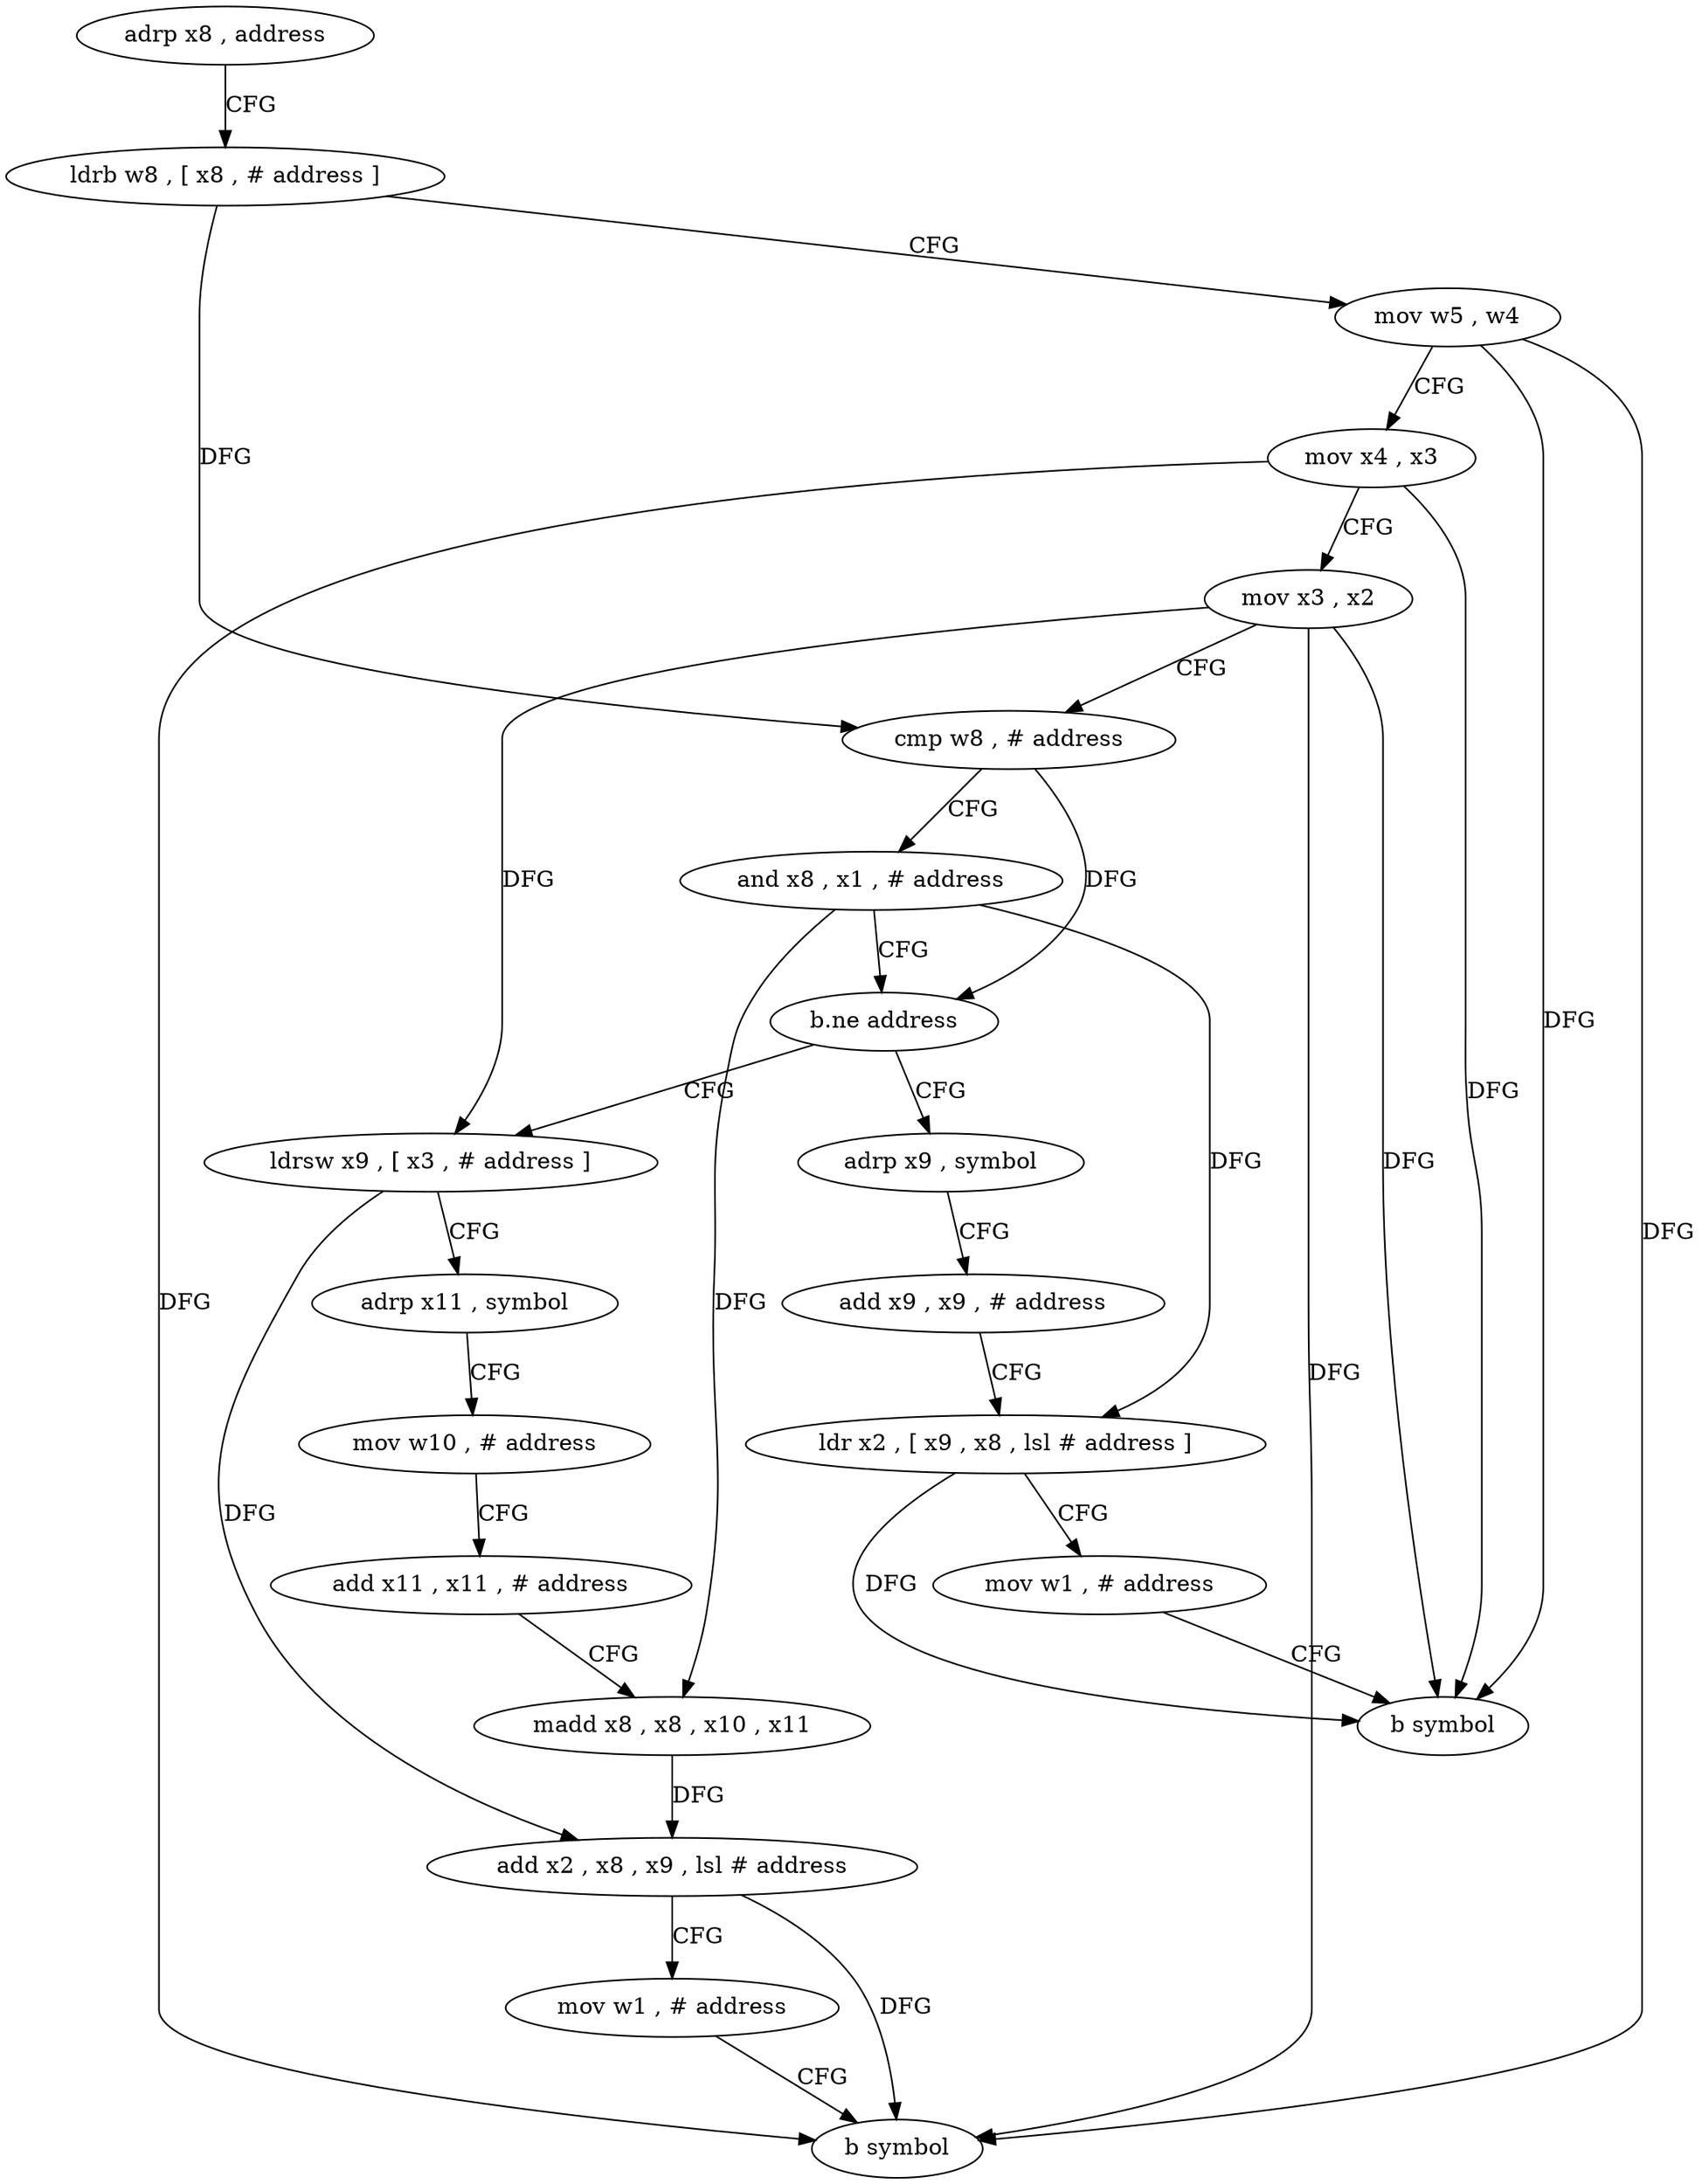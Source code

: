 digraph "func" {
"4233396" [label = "adrp x8 , address" ]
"4233400" [label = "ldrb w8 , [ x8 , # address ]" ]
"4233404" [label = "mov w5 , w4" ]
"4233408" [label = "mov x4 , x3" ]
"4233412" [label = "mov x3 , x2" ]
"4233416" [label = "cmp w8 , # address" ]
"4233420" [label = "and x8 , x1 , # address" ]
"4233424" [label = "b.ne address" ]
"4233460" [label = "adrp x9 , symbol" ]
"4233428" [label = "ldrsw x9 , [ x3 , # address ]" ]
"4233464" [label = "add x9 , x9 , # address" ]
"4233468" [label = "ldr x2 , [ x9 , x8 , lsl # address ]" ]
"4233472" [label = "mov w1 , # address" ]
"4233476" [label = "b symbol" ]
"4233432" [label = "adrp x11 , symbol" ]
"4233436" [label = "mov w10 , # address" ]
"4233440" [label = "add x11 , x11 , # address" ]
"4233444" [label = "madd x8 , x8 , x10 , x11" ]
"4233448" [label = "add x2 , x8 , x9 , lsl # address" ]
"4233452" [label = "mov w1 , # address" ]
"4233456" [label = "b symbol" ]
"4233396" -> "4233400" [ label = "CFG" ]
"4233400" -> "4233404" [ label = "CFG" ]
"4233400" -> "4233416" [ label = "DFG" ]
"4233404" -> "4233408" [ label = "CFG" ]
"4233404" -> "4233476" [ label = "DFG" ]
"4233404" -> "4233456" [ label = "DFG" ]
"4233408" -> "4233412" [ label = "CFG" ]
"4233408" -> "4233476" [ label = "DFG" ]
"4233408" -> "4233456" [ label = "DFG" ]
"4233412" -> "4233416" [ label = "CFG" ]
"4233412" -> "4233476" [ label = "DFG" ]
"4233412" -> "4233428" [ label = "DFG" ]
"4233412" -> "4233456" [ label = "DFG" ]
"4233416" -> "4233420" [ label = "CFG" ]
"4233416" -> "4233424" [ label = "DFG" ]
"4233420" -> "4233424" [ label = "CFG" ]
"4233420" -> "4233468" [ label = "DFG" ]
"4233420" -> "4233444" [ label = "DFG" ]
"4233424" -> "4233460" [ label = "CFG" ]
"4233424" -> "4233428" [ label = "CFG" ]
"4233460" -> "4233464" [ label = "CFG" ]
"4233428" -> "4233432" [ label = "CFG" ]
"4233428" -> "4233448" [ label = "DFG" ]
"4233464" -> "4233468" [ label = "CFG" ]
"4233468" -> "4233472" [ label = "CFG" ]
"4233468" -> "4233476" [ label = "DFG" ]
"4233472" -> "4233476" [ label = "CFG" ]
"4233432" -> "4233436" [ label = "CFG" ]
"4233436" -> "4233440" [ label = "CFG" ]
"4233440" -> "4233444" [ label = "CFG" ]
"4233444" -> "4233448" [ label = "DFG" ]
"4233448" -> "4233452" [ label = "CFG" ]
"4233448" -> "4233456" [ label = "DFG" ]
"4233452" -> "4233456" [ label = "CFG" ]
}
